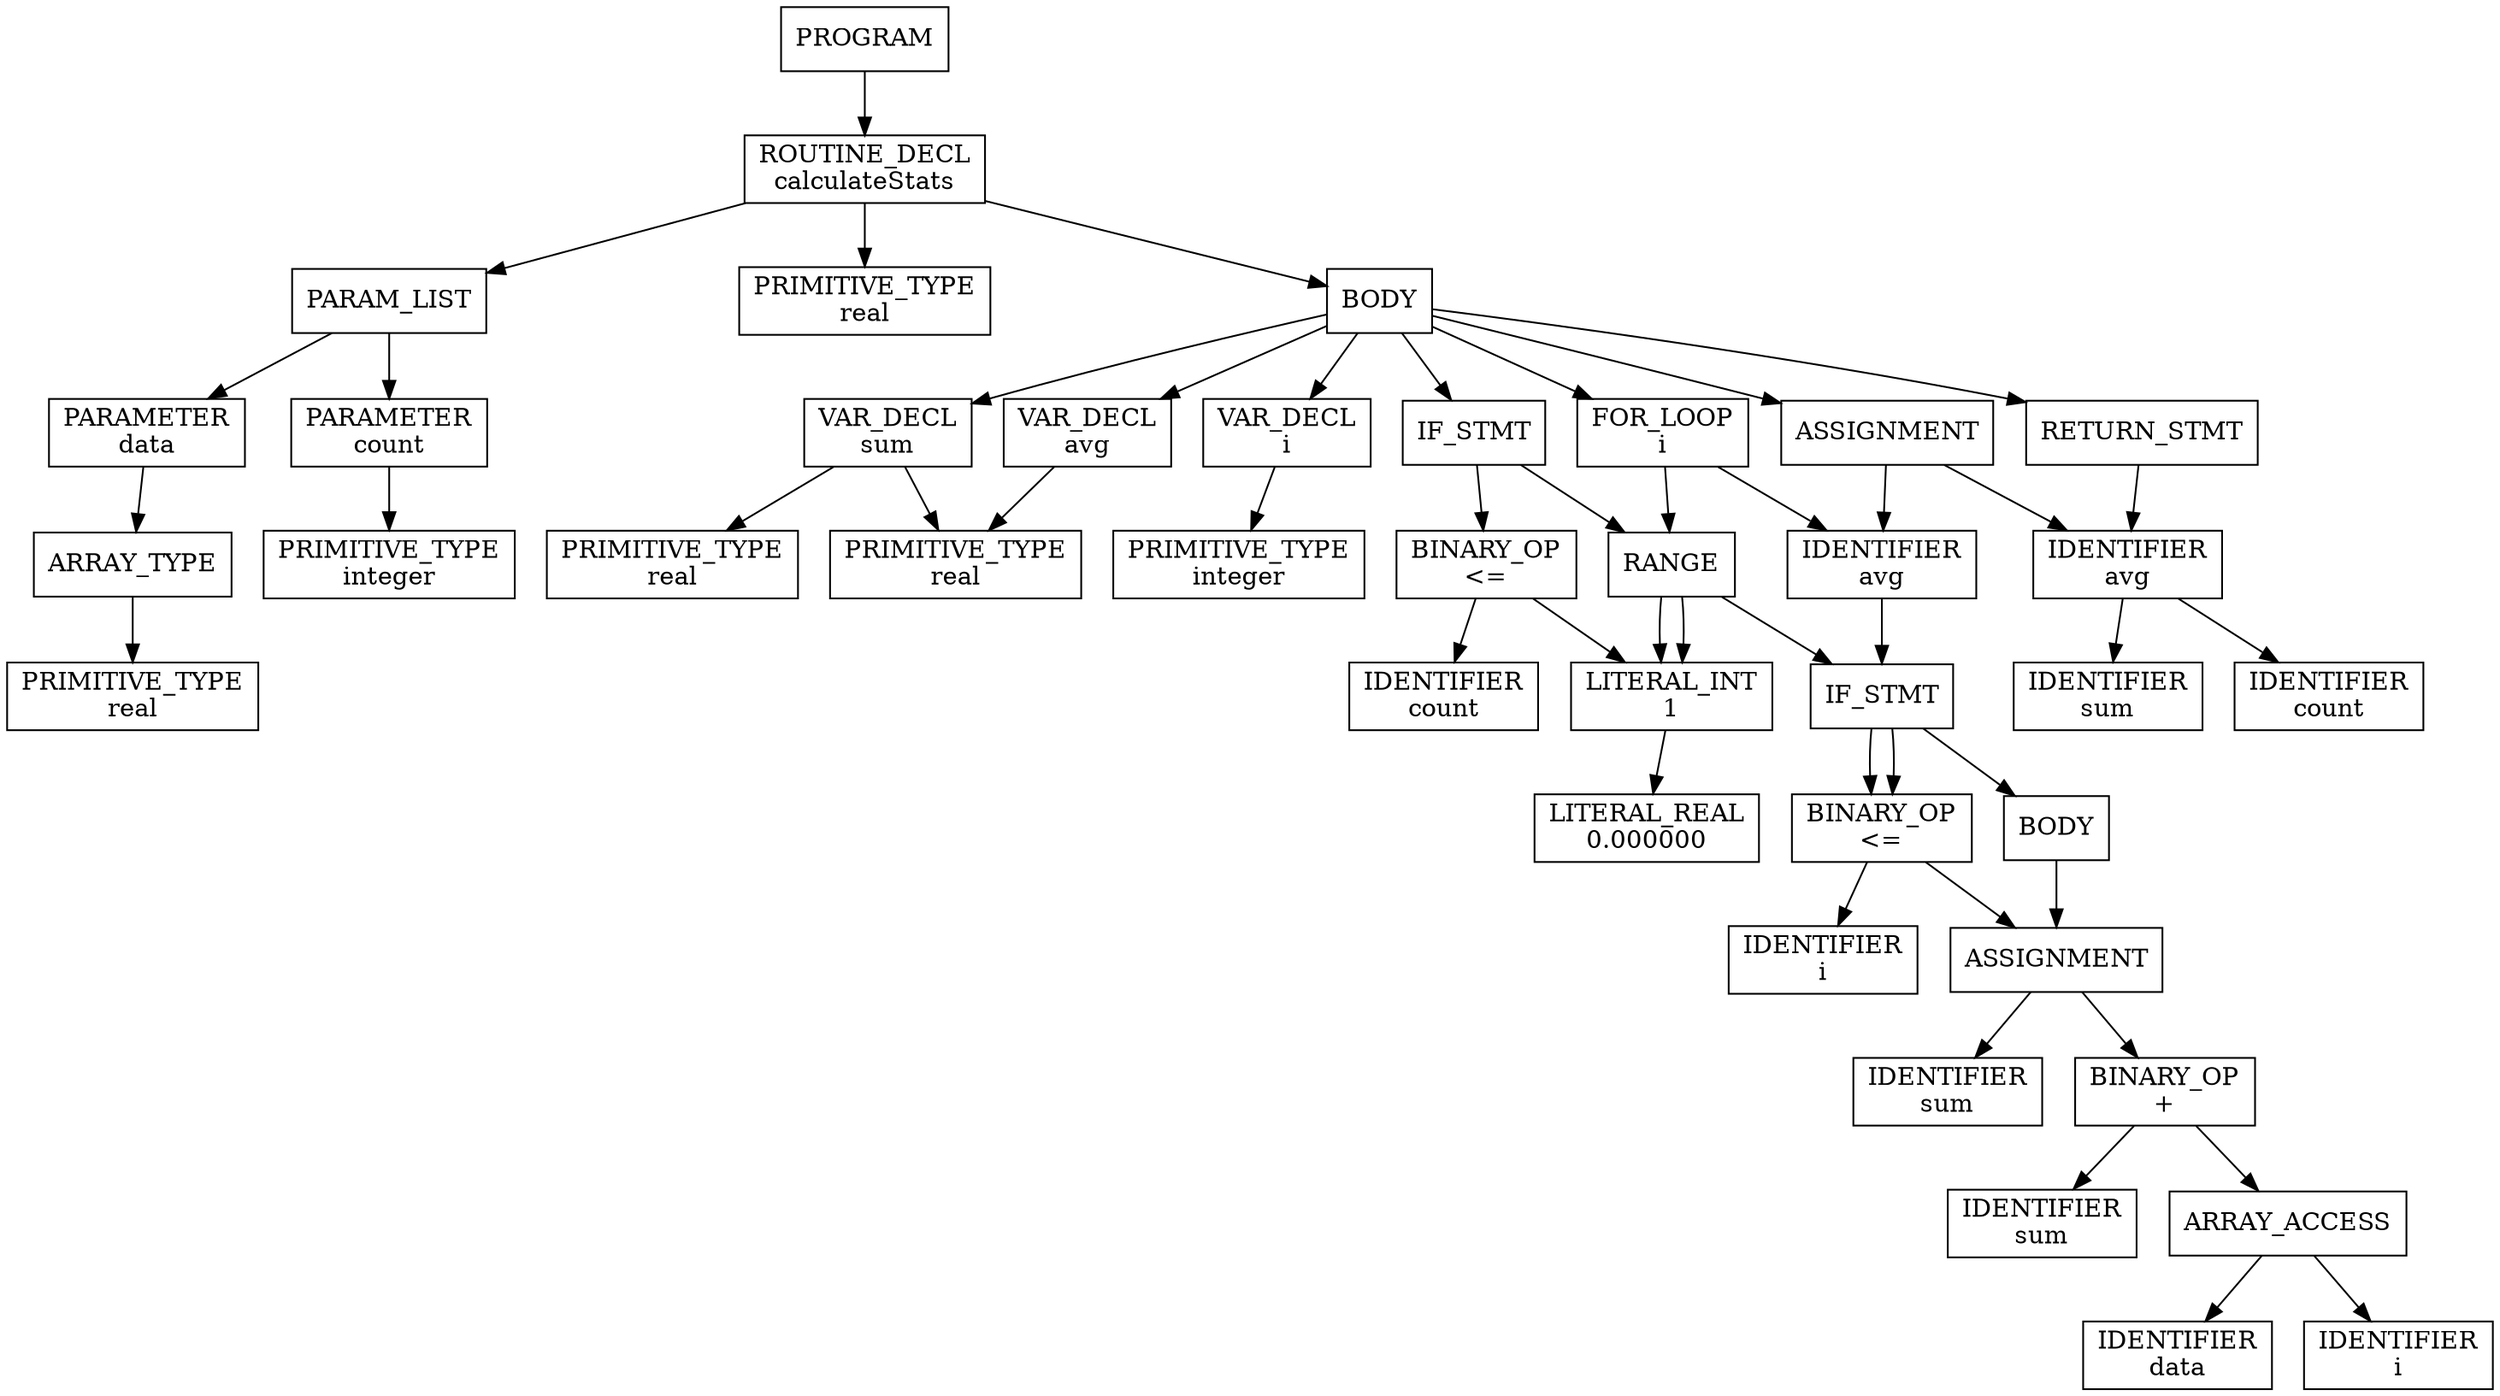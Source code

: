 digraph AST {
  node [shape=box];
  n0 [label="PROGRAM"];
  n0 -> n1;
  n1 [label="ROUTINE_DECL\ncalculateStats"];
  n1 -> n2;
  n2 [label="PARAM_LIST"];
  n2 -> n3;
  n3 [label="PARAMETER\ndata"];
  n3 -> n4;
  n4 [label="ARRAY_TYPE"];
  n4 -> n5;
  n5 [label="PRIMITIVE_TYPE\nreal"];
  n2 -> n1003;
  n1003 [label="PARAMETER\ncount"];
  n1003 -> n1004;
  n1004 [label="PRIMITIVE_TYPE\ninteger"];
  n1 -> n1002;
  n1002 [label="PRIMITIVE_TYPE\nreal"];
  n1 -> n2002;
  n2002 [label="BODY"];
  n2002 -> n2003;
  n2003 [label="VAR_DECL\nsum"];
  n2003 -> n2004;
  n2004 [label="PRIMITIVE_TYPE\nreal"];
  n2003 -> n3004;
  n3004 [label="LITERAL_REAL\n0.000000"];
  n2002 -> n3003;
  n3003 [label="VAR_DECL\navg"];
  n3003 -> n3004;
  n3004 [label="PRIMITIVE_TYPE\nreal"];
  n2002 -> n4003;
  n4003 [label="VAR_DECL\ni"];
  n4003 -> n4004;
  n4004 [label="PRIMITIVE_TYPE\ninteger"];
  n2002 -> n5003;
  n5003 [label="IF_STMT"];
  n5003 -> n5004;
  n5004 [label="BINARY_OP\n<="];
  n5004 -> n5005;
  n5005 [label="IDENTIFIER\ncount"];
  n5004 -> n6005;
  n6005 [label="LITERAL_INT\n0"];
  n5003 -> n6004;
  n6004 [label="BODY"];
  n6004 -> n6005;
  n6005 [label="RETURN_STMT"];
  n6005 -> n6006;
  n6006 [label="LITERAL_REAL\n0.000000"];
  n2002 -> n6003;
  n6003 [label="FOR_LOOP\ni"];
  n6003 -> n6004;
  n6004 [label="RANGE"];
  n6004 -> n6005;
  n6005 [label="LITERAL_INT\n1"];
  n6004 -> n7005;
  n7005 [label="SIZE_EXPRESSION"];
  n7005 -> n7006;
  n7006 [label="IDENTIFIER\ndata"];
  n6003 -> n7004;
  n7004 [label="BODY"];
  n7004 -> n7005;
  n7005 [label="IF_STMT"];
  n7005 -> n7006;
  n7006 [label="BINARY_OP\n<="];
  n7006 -> n7007;
  n7007 [label="IDENTIFIER\ni"];
  n7006 -> n8007;
  n8007 [label="IDENTIFIER\ncount"];
  n7005 -> n8006;
  n8006 [label="BODY"];
  n8006 -> n8007;
  n8007 [label="ASSIGNMENT"];
  n8007 -> n8008;
  n8008 [label="IDENTIFIER\nsum"];
  n8007 -> n9008;
  n9008 [label="BINARY_OP\n+"];
  n9008 -> n9009;
  n9009 [label="IDENTIFIER\nsum"];
  n9008 -> n10009;
  n10009 [label="ARRAY_ACCESS"];
  n10009 -> n10010;
  n10010 [label="IDENTIFIER\ndata"];
  n10009 -> n11010;
  n11010 [label="IDENTIFIER\ni"];
  n2002 -> n7003;
  n7003 [label="ASSIGNMENT"];
  n7003 -> n7004;
  n7004 [label="IDENTIFIER\navg"];
  n7003 -> n8004;
  n8004 [label="BINARY_OP\n/"];
  n8004 -> n8005;
  n8005 [label="IDENTIFIER\nsum"];
  n8004 -> n9005;
  n9005 [label="IDENTIFIER\ncount"];
  n2002 -> n8003;
  n8003 [label="RETURN_STMT"];
  n8003 -> n8004;
  n8004 [label="IDENTIFIER\navg"];
}
